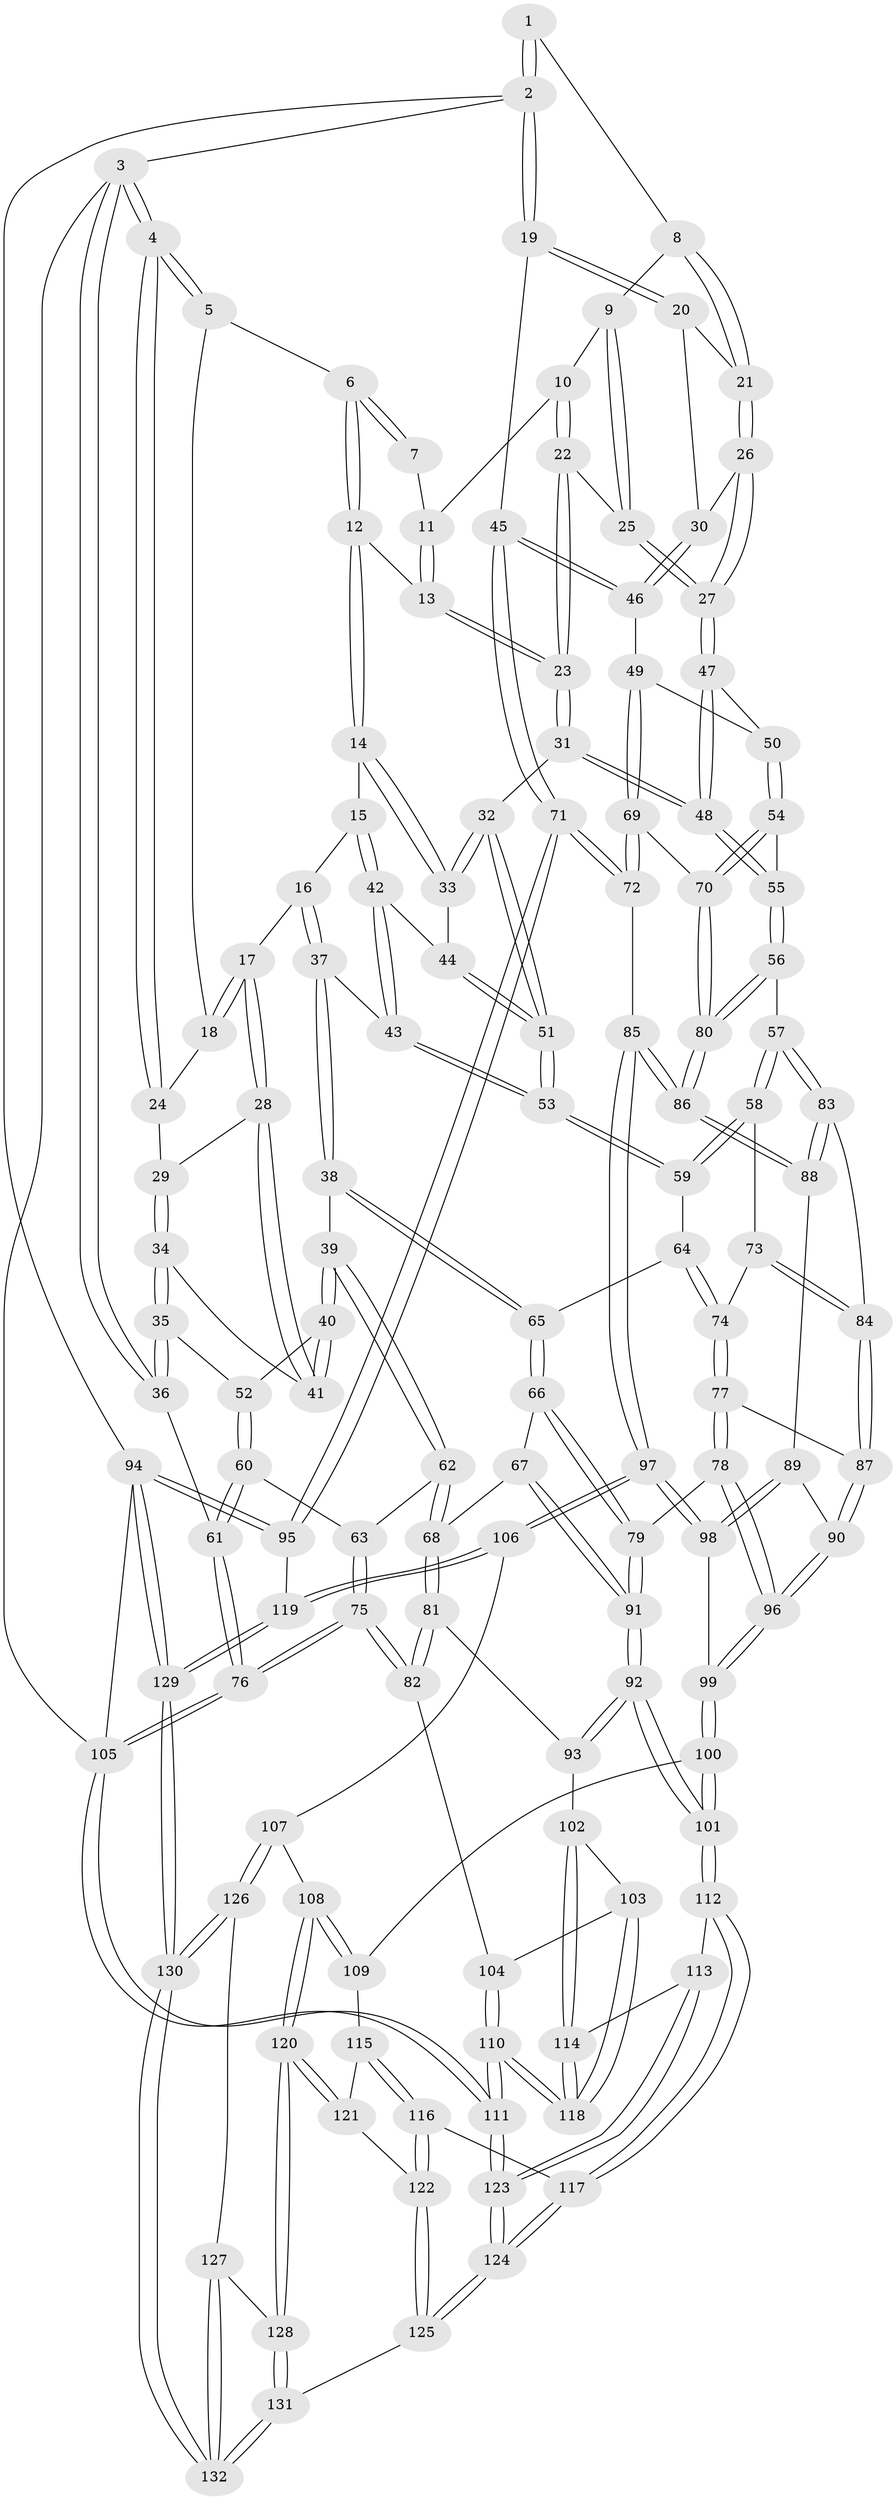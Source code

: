 // coarse degree distribution, {4: 0.4, 3: 0.575, 2: 0.025}
// Generated by graph-tools (version 1.1) at 2025/38/03/04/25 23:38:28]
// undirected, 132 vertices, 327 edges
graph export_dot {
  node [color=gray90,style=filled];
  1 [pos="+0.8512490359558299+0"];
  2 [pos="+1+0"];
  3 [pos="+0+0"];
  4 [pos="+0+0"];
  5 [pos="+0.3060465053986306+0"];
  6 [pos="+0.32769697721098096+0"];
  7 [pos="+0.6920156480854363+0"];
  8 [pos="+0.834201838608305+0"];
  9 [pos="+0.7722785220147496+0.0922309450448162"];
  10 [pos="+0.701350164950261+0.04598701083392287"];
  11 [pos="+0.6661737161894086+0"];
  12 [pos="+0.5548120099560792+0.09461224572454845"];
  13 [pos="+0.5664426703911721+0.09091103376994351"];
  14 [pos="+0.5137063955349404+0.12060207127681737"];
  15 [pos="+0.45054420989369814+0.12345836389577892"];
  16 [pos="+0.329699488561641+0.052213160405734545"];
  17 [pos="+0.3253789171348509+0.04819019233796634"];
  18 [pos="+0.30166303641687453+0"];
  19 [pos="+1+0"];
  20 [pos="+0.995118116395304+0.09427637238889446"];
  21 [pos="+0.8703414344334426+0.089987940859295"];
  22 [pos="+0.6710349147218357+0.15516143916763575"];
  23 [pos="+0.6651249180332741+0.15775301811598372"];
  24 [pos="+0.09892513222384824+0.07768788583749081"];
  25 [pos="+0.7704839908513565+0.15415516303892335"];
  26 [pos="+0.8342335904592871+0.1897088668011044"];
  27 [pos="+0.8275639599153898+0.19500894789825385"];
  28 [pos="+0.2804708888200288+0.09676634899494159"];
  29 [pos="+0.10065072221745132+0.11347325708665816"];
  30 [pos="+0.9377002227794637+0.17084166099637696"];
  31 [pos="+0.6366260644839812+0.2721946456152041"];
  32 [pos="+0.625399617732944+0.2753333608636872"];
  33 [pos="+0.5311823179131511+0.17951083281871286"];
  34 [pos="+0.061390959689026414+0.18797077714659075"];
  35 [pos="+0.01900470965960406+0.21956963563808987"];
  36 [pos="+0+0.2509356149678433"];
  37 [pos="+0.3711475388707572+0.31451910157532653"];
  38 [pos="+0.3565918546926116+0.32774322802151357"];
  39 [pos="+0.3174689431284663+0.32686151052347734"];
  40 [pos="+0.2597079548267574+0.29457737636896314"];
  41 [pos="+0.23563344745667378+0.20663383677499494"];
  42 [pos="+0.4314118837168901+0.263560924169728"];
  43 [pos="+0.39908108301090855+0.30103679157862795"];
  44 [pos="+0.5003430899469226+0.2546469362439059"];
  45 [pos="+1+0.3345582749584412"];
  46 [pos="+1+0.3220822000687531"];
  47 [pos="+0.8269441894497748+0.22182081526058237"];
  48 [pos="+0.6967791058252004+0.3081330515671003"];
  49 [pos="+0.94927677035136+0.3403425240955893"];
  50 [pos="+0.8524275198561262+0.2619059106597032"];
  51 [pos="+0.5915734478378867+0.2981798644636024"];
  52 [pos="+0.14915711453028038+0.33707757875712074"];
  53 [pos="+0.5534379821828422+0.3630224778296994"];
  54 [pos="+0.7529970320900039+0.42080225345956596"];
  55 [pos="+0.7399552023309032+0.4180922842086072"];
  56 [pos="+0.6559651303963495+0.47621021646425976"];
  57 [pos="+0.6354149671480696+0.48583400990682324"];
  58 [pos="+0.5697564750415285+0.4340904039431414"];
  59 [pos="+0.5535056738000577+0.41583172814890373"];
  60 [pos="+0.14183904308764908+0.37238330932419017"];
  61 [pos="+0+0.5151631574587261"];
  62 [pos="+0.23168652853838304+0.480798635906464"];
  63 [pos="+0.17001336590362015+0.44327539333583865"];
  64 [pos="+0.45486018857327876+0.4423150200584541"];
  65 [pos="+0.4011961561063994+0.4272970462118873"];
  66 [pos="+0.37968388558449406+0.468501163450031"];
  67 [pos="+0.25543098488914995+0.5224036947462016"];
  68 [pos="+0.24603830408546373+0.5191277558732317"];
  69 [pos="+0.8541418651629724+0.46406496631922284"];
  70 [pos="+0.8466815028392259+0.4654053586962914"];
  71 [pos="+1+0.6605398012446002"];
  72 [pos="+1+0.657014525137647"];
  73 [pos="+0.49018102416712894+0.5325385665988884"];
  74 [pos="+0.47919646016238426+0.5386763106878265"];
  75 [pos="+0+0.6178312676219989"];
  76 [pos="+0+0.603870181986167"];
  77 [pos="+0.4613883940967173+0.5897695587879627"];
  78 [pos="+0.4240857569891625+0.6241383199866084"];
  79 [pos="+0.42179023780416824+0.6246792591160825"];
  80 [pos="+0.7929691298129093+0.6007904890867157"];
  81 [pos="+0.12480096413186188+0.6385749384271293"];
  82 [pos="+0+0.6435457776632548"];
  83 [pos="+0.6313992205457271+0.5023265894739022"];
  84 [pos="+0.6279830949478135+0.5120594758536323"];
  85 [pos="+0.8954462471267182+0.7270912840185975"];
  86 [pos="+0.7895100645307654+0.6204922442057249"];
  87 [pos="+0.6168068224370137+0.5747200518464799"];
  88 [pos="+0.7857452209965622+0.6213398988143014"];
  89 [pos="+0.7445359664393965+0.6356199935892479"];
  90 [pos="+0.6349251292779282+0.6369173047445443"];
  91 [pos="+0.37651008014306536+0.6563209425214324"];
  92 [pos="+0.3265573044267679+0.7682225431685891"];
  93 [pos="+0.22422694935326193+0.7063691261981793"];
  94 [pos="+1+1"];
  95 [pos="+1+0.7652343935378056"];
  96 [pos="+0.5980618560261974+0.7189265031160519"];
  97 [pos="+0.8291977316583422+0.8234764409364008"];
  98 [pos="+0.7228607164283607+0.7440995914181496"];
  99 [pos="+0.5988335042511199+0.7260693934818151"];
  100 [pos="+0.5857120693510643+0.7710159879312576"];
  101 [pos="+0.3305531313791835+0.7935380333967805"];
  102 [pos="+0.10907870431975597+0.8164785952707413"];
  103 [pos="+0.10184248998731872+0.8151679782251008"];
  104 [pos="+0.025737022745202513+0.7285948485711733"];
  105 [pos="+0+1"];
  106 [pos="+0.8244748258413885+0.8419754151587889"];
  107 [pos="+0.8082005806393979+0.8551044811976101"];
  108 [pos="+0.6409085223972129+0.8554272337910415"];
  109 [pos="+0.5874135321963597+0.7775265951938131"];
  110 [pos="+0.03571774271371858+1"];
  111 [pos="+0+1"];
  112 [pos="+0.3273532720988112+0.8105912489962676"];
  113 [pos="+0.2917436933599282+0.8328183778636377"];
  114 [pos="+0.24307587720994986+0.8512722900774609"];
  115 [pos="+0.5212092482676847+0.8638078086336543"];
  116 [pos="+0.48537108516267446+0.8836731390875825"];
  117 [pos="+0.32959968941644396+0.8139364266488363"];
  118 [pos="+0.04477304405586756+1"];
  119 [pos="+0.9109070178569036+0.9173109382517058"];
  120 [pos="+0.613743001432482+0.9407955190344857"];
  121 [pos="+0.543272848013554+0.891571180941301"];
  122 [pos="+0.5030740286366503+0.941186632690737"];
  123 [pos="+0.17626902781329543+1"];
  124 [pos="+0.4544590526537461+1"];
  125 [pos="+0.5585710782120819+1"];
  126 [pos="+0.7954511212830976+0.893097359596274"];
  127 [pos="+0.788352795041517+0.9061709779683718"];
  128 [pos="+0.5878551034079547+1"];
  129 [pos="+1+1"];
  130 [pos="+1+1"];
  131 [pos="+0.5627765368679574+1"];
  132 [pos="+0.847322806100904+1"];
  1 -- 2;
  1 -- 2;
  1 -- 8;
  2 -- 3;
  2 -- 19;
  2 -- 19;
  2 -- 94;
  3 -- 4;
  3 -- 4;
  3 -- 36;
  3 -- 36;
  3 -- 105;
  4 -- 5;
  4 -- 5;
  4 -- 24;
  4 -- 24;
  5 -- 6;
  5 -- 18;
  6 -- 7;
  6 -- 7;
  6 -- 12;
  6 -- 12;
  7 -- 11;
  8 -- 9;
  8 -- 21;
  8 -- 21;
  9 -- 10;
  9 -- 25;
  9 -- 25;
  10 -- 11;
  10 -- 22;
  10 -- 22;
  11 -- 13;
  11 -- 13;
  12 -- 13;
  12 -- 14;
  12 -- 14;
  13 -- 23;
  13 -- 23;
  14 -- 15;
  14 -- 33;
  14 -- 33;
  15 -- 16;
  15 -- 42;
  15 -- 42;
  16 -- 17;
  16 -- 37;
  16 -- 37;
  17 -- 18;
  17 -- 18;
  17 -- 28;
  17 -- 28;
  18 -- 24;
  19 -- 20;
  19 -- 20;
  19 -- 45;
  20 -- 21;
  20 -- 30;
  21 -- 26;
  21 -- 26;
  22 -- 23;
  22 -- 23;
  22 -- 25;
  23 -- 31;
  23 -- 31;
  24 -- 29;
  25 -- 27;
  25 -- 27;
  26 -- 27;
  26 -- 27;
  26 -- 30;
  27 -- 47;
  27 -- 47;
  28 -- 29;
  28 -- 41;
  28 -- 41;
  29 -- 34;
  29 -- 34;
  30 -- 46;
  30 -- 46;
  31 -- 32;
  31 -- 48;
  31 -- 48;
  32 -- 33;
  32 -- 33;
  32 -- 51;
  32 -- 51;
  33 -- 44;
  34 -- 35;
  34 -- 35;
  34 -- 41;
  35 -- 36;
  35 -- 36;
  35 -- 52;
  36 -- 61;
  37 -- 38;
  37 -- 38;
  37 -- 43;
  38 -- 39;
  38 -- 65;
  38 -- 65;
  39 -- 40;
  39 -- 40;
  39 -- 62;
  39 -- 62;
  40 -- 41;
  40 -- 41;
  40 -- 52;
  42 -- 43;
  42 -- 43;
  42 -- 44;
  43 -- 53;
  43 -- 53;
  44 -- 51;
  44 -- 51;
  45 -- 46;
  45 -- 46;
  45 -- 71;
  45 -- 71;
  46 -- 49;
  47 -- 48;
  47 -- 48;
  47 -- 50;
  48 -- 55;
  48 -- 55;
  49 -- 50;
  49 -- 69;
  49 -- 69;
  50 -- 54;
  50 -- 54;
  51 -- 53;
  51 -- 53;
  52 -- 60;
  52 -- 60;
  53 -- 59;
  53 -- 59;
  54 -- 55;
  54 -- 70;
  54 -- 70;
  55 -- 56;
  55 -- 56;
  56 -- 57;
  56 -- 80;
  56 -- 80;
  57 -- 58;
  57 -- 58;
  57 -- 83;
  57 -- 83;
  58 -- 59;
  58 -- 59;
  58 -- 73;
  59 -- 64;
  60 -- 61;
  60 -- 61;
  60 -- 63;
  61 -- 76;
  61 -- 76;
  62 -- 63;
  62 -- 68;
  62 -- 68;
  63 -- 75;
  63 -- 75;
  64 -- 65;
  64 -- 74;
  64 -- 74;
  65 -- 66;
  65 -- 66;
  66 -- 67;
  66 -- 79;
  66 -- 79;
  67 -- 68;
  67 -- 91;
  67 -- 91;
  68 -- 81;
  68 -- 81;
  69 -- 70;
  69 -- 72;
  69 -- 72;
  70 -- 80;
  70 -- 80;
  71 -- 72;
  71 -- 72;
  71 -- 95;
  71 -- 95;
  72 -- 85;
  73 -- 74;
  73 -- 84;
  73 -- 84;
  74 -- 77;
  74 -- 77;
  75 -- 76;
  75 -- 76;
  75 -- 82;
  75 -- 82;
  76 -- 105;
  76 -- 105;
  77 -- 78;
  77 -- 78;
  77 -- 87;
  78 -- 79;
  78 -- 96;
  78 -- 96;
  79 -- 91;
  79 -- 91;
  80 -- 86;
  80 -- 86;
  81 -- 82;
  81 -- 82;
  81 -- 93;
  82 -- 104;
  83 -- 84;
  83 -- 88;
  83 -- 88;
  84 -- 87;
  84 -- 87;
  85 -- 86;
  85 -- 86;
  85 -- 97;
  85 -- 97;
  86 -- 88;
  86 -- 88;
  87 -- 90;
  87 -- 90;
  88 -- 89;
  89 -- 90;
  89 -- 98;
  89 -- 98;
  90 -- 96;
  90 -- 96;
  91 -- 92;
  91 -- 92;
  92 -- 93;
  92 -- 93;
  92 -- 101;
  92 -- 101;
  93 -- 102;
  94 -- 95;
  94 -- 95;
  94 -- 129;
  94 -- 129;
  94 -- 105;
  95 -- 119;
  96 -- 99;
  96 -- 99;
  97 -- 98;
  97 -- 98;
  97 -- 106;
  97 -- 106;
  98 -- 99;
  99 -- 100;
  99 -- 100;
  100 -- 101;
  100 -- 101;
  100 -- 109;
  101 -- 112;
  101 -- 112;
  102 -- 103;
  102 -- 114;
  102 -- 114;
  103 -- 104;
  103 -- 118;
  103 -- 118;
  104 -- 110;
  104 -- 110;
  105 -- 111;
  105 -- 111;
  106 -- 107;
  106 -- 119;
  106 -- 119;
  107 -- 108;
  107 -- 126;
  107 -- 126;
  108 -- 109;
  108 -- 109;
  108 -- 120;
  108 -- 120;
  109 -- 115;
  110 -- 111;
  110 -- 111;
  110 -- 118;
  110 -- 118;
  111 -- 123;
  111 -- 123;
  112 -- 113;
  112 -- 117;
  112 -- 117;
  113 -- 114;
  113 -- 123;
  113 -- 123;
  114 -- 118;
  114 -- 118;
  115 -- 116;
  115 -- 116;
  115 -- 121;
  116 -- 117;
  116 -- 122;
  116 -- 122;
  117 -- 124;
  117 -- 124;
  119 -- 129;
  119 -- 129;
  120 -- 121;
  120 -- 121;
  120 -- 128;
  120 -- 128;
  121 -- 122;
  122 -- 125;
  122 -- 125;
  123 -- 124;
  123 -- 124;
  124 -- 125;
  124 -- 125;
  125 -- 131;
  126 -- 127;
  126 -- 130;
  126 -- 130;
  127 -- 128;
  127 -- 132;
  127 -- 132;
  128 -- 131;
  128 -- 131;
  129 -- 130;
  129 -- 130;
  130 -- 132;
  130 -- 132;
  131 -- 132;
  131 -- 132;
}
